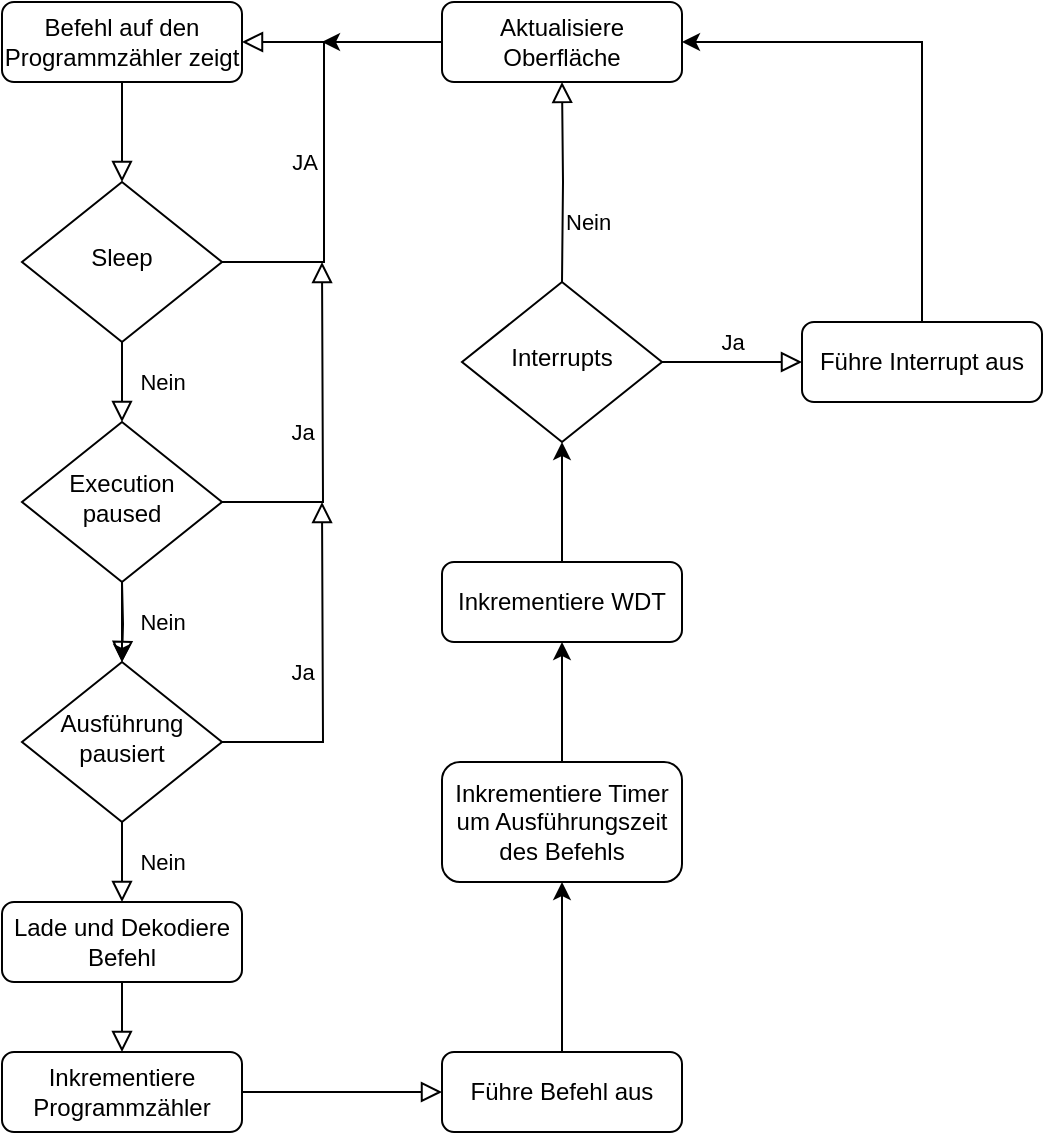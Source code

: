 <mxfile version="26.2.15">
  <diagram id="C5RBs43oDa-KdzZeNtuy" name="Page-1">
    <mxGraphModel dx="1045" dy="766" grid="1" gridSize="10" guides="1" tooltips="1" connect="1" arrows="1" fold="1" page="1" pageScale="1" pageWidth="827" pageHeight="1169" math="0" shadow="0">
      <root>
        <mxCell id="WIyWlLk6GJQsqaUBKTNV-0" />
        <mxCell id="WIyWlLk6GJQsqaUBKTNV-1" parent="WIyWlLk6GJQsqaUBKTNV-0" />
        <mxCell id="WIyWlLk6GJQsqaUBKTNV-2" value="" style="rounded=0;html=1;jettySize=auto;orthogonalLoop=1;fontSize=11;endArrow=block;endFill=0;endSize=8;strokeWidth=1;shadow=0;labelBackgroundColor=none;edgeStyle=orthogonalEdgeStyle;" parent="WIyWlLk6GJQsqaUBKTNV-1" source="WIyWlLk6GJQsqaUBKTNV-3" target="WIyWlLk6GJQsqaUBKTNV-6" edge="1">
          <mxGeometry relative="1" as="geometry" />
        </mxCell>
        <mxCell id="WIyWlLk6GJQsqaUBKTNV-3" value="Befehl auf den Programmzähler zeigt" style="rounded=1;whiteSpace=wrap;html=1;fontSize=12;glass=0;strokeWidth=1;shadow=0;" parent="WIyWlLk6GJQsqaUBKTNV-1" vertex="1">
          <mxGeometry x="40" y="40" width="120" height="40" as="geometry" />
        </mxCell>
        <mxCell id="WIyWlLk6GJQsqaUBKTNV-4" value="Nein" style="rounded=0;html=1;jettySize=auto;orthogonalLoop=1;fontSize=11;endArrow=block;endFill=0;endSize=8;strokeWidth=1;shadow=0;labelBackgroundColor=none;edgeStyle=orthogonalEdgeStyle;" parent="WIyWlLk6GJQsqaUBKTNV-1" source="WIyWlLk6GJQsqaUBKTNV-6" target="WIyWlLk6GJQsqaUBKTNV-10" edge="1">
          <mxGeometry y="20" relative="1" as="geometry">
            <mxPoint as="offset" />
          </mxGeometry>
        </mxCell>
        <mxCell id="WIyWlLk6GJQsqaUBKTNV-5" value="JA" style="edgeStyle=orthogonalEdgeStyle;rounded=0;html=1;jettySize=auto;orthogonalLoop=1;fontSize=11;endArrow=block;endFill=0;endSize=8;strokeWidth=1;shadow=0;labelBackgroundColor=none;entryX=1;entryY=0.5;entryDx=0;entryDy=0;" parent="WIyWlLk6GJQsqaUBKTNV-1" source="WIyWlLk6GJQsqaUBKTNV-6" target="WIyWlLk6GJQsqaUBKTNV-3" edge="1">
          <mxGeometry y="10" relative="1" as="geometry">
            <mxPoint as="offset" />
            <mxPoint x="200" y="60" as="targetPoint" />
            <Array as="points">
              <mxPoint x="201" y="170" />
              <mxPoint x="201" y="60" />
            </Array>
          </mxGeometry>
        </mxCell>
        <mxCell id="WIyWlLk6GJQsqaUBKTNV-6" value="Sleep" style="rhombus;whiteSpace=wrap;html=1;shadow=0;fontFamily=Helvetica;fontSize=12;align=center;strokeWidth=1;spacing=6;spacingTop=-4;" parent="WIyWlLk6GJQsqaUBKTNV-1" vertex="1">
          <mxGeometry x="50" y="130" width="100" height="80" as="geometry" />
        </mxCell>
        <mxCell id="WIyWlLk6GJQsqaUBKTNV-9" value="Ja" style="edgeStyle=orthogonalEdgeStyle;rounded=0;html=1;jettySize=auto;orthogonalLoop=1;fontSize=11;endArrow=block;endFill=0;endSize=8;strokeWidth=1;shadow=0;labelBackgroundColor=none;" parent="WIyWlLk6GJQsqaUBKTNV-1" source="WIyWlLk6GJQsqaUBKTNV-10" edge="1">
          <mxGeometry y="10" relative="1" as="geometry">
            <mxPoint as="offset" />
            <mxPoint x="200" y="170" as="targetPoint" />
          </mxGeometry>
        </mxCell>
        <mxCell id="diVCmk-3B2vcC6fnrOks-9" value="" style="edgeStyle=orthogonalEdgeStyle;rounded=0;orthogonalLoop=1;jettySize=auto;html=1;" edge="1" parent="WIyWlLk6GJQsqaUBKTNV-1" source="WIyWlLk6GJQsqaUBKTNV-10" target="diVCmk-3B2vcC6fnrOks-2">
          <mxGeometry relative="1" as="geometry" />
        </mxCell>
        <mxCell id="WIyWlLk6GJQsqaUBKTNV-10" value="Execution paused" style="rhombus;whiteSpace=wrap;html=1;shadow=0;fontFamily=Helvetica;fontSize=12;align=center;strokeWidth=1;spacing=6;spacingTop=-4;" parent="WIyWlLk6GJQsqaUBKTNV-1" vertex="1">
          <mxGeometry x="50" y="250" width="100" height="80" as="geometry" />
        </mxCell>
        <mxCell id="diVCmk-3B2vcC6fnrOks-0" value="Nein" style="rounded=0;html=1;jettySize=auto;orthogonalLoop=1;fontSize=11;endArrow=block;endFill=0;endSize=8;strokeWidth=1;shadow=0;labelBackgroundColor=none;edgeStyle=orthogonalEdgeStyle;" edge="1" parent="WIyWlLk6GJQsqaUBKTNV-1" target="diVCmk-3B2vcC6fnrOks-2">
          <mxGeometry y="20" relative="1" as="geometry">
            <mxPoint as="offset" />
            <mxPoint x="100" y="330" as="sourcePoint" />
          </mxGeometry>
        </mxCell>
        <mxCell id="diVCmk-3B2vcC6fnrOks-1" value="Ja" style="edgeStyle=orthogonalEdgeStyle;rounded=0;html=1;jettySize=auto;orthogonalLoop=1;fontSize=11;endArrow=block;endFill=0;endSize=8;strokeWidth=1;shadow=0;labelBackgroundColor=none;" edge="1" parent="WIyWlLk6GJQsqaUBKTNV-1" source="diVCmk-3B2vcC6fnrOks-2">
          <mxGeometry x="0.001" y="10" relative="1" as="geometry">
            <mxPoint as="offset" />
            <mxPoint x="200" y="290" as="targetPoint" />
          </mxGeometry>
        </mxCell>
        <mxCell id="diVCmk-3B2vcC6fnrOks-2" value="Ausführung pausiert" style="rhombus;whiteSpace=wrap;html=1;shadow=0;fontFamily=Helvetica;fontSize=12;align=center;strokeWidth=1;spacing=6;spacingTop=-4;" vertex="1" parent="WIyWlLk6GJQsqaUBKTNV-1">
          <mxGeometry x="50" y="370" width="100" height="80" as="geometry" />
        </mxCell>
        <mxCell id="diVCmk-3B2vcC6fnrOks-8" value="Lade und Dekodiere Befehl" style="rounded=1;whiteSpace=wrap;html=1;fontSize=12;glass=0;strokeWidth=1;shadow=0;" vertex="1" parent="WIyWlLk6GJQsqaUBKTNV-1">
          <mxGeometry x="40" y="490" width="120" height="40" as="geometry" />
        </mxCell>
        <mxCell id="diVCmk-3B2vcC6fnrOks-10" value="Nein" style="rounded=0;html=1;jettySize=auto;orthogonalLoop=1;fontSize=11;endArrow=block;endFill=0;endSize=8;strokeWidth=1;shadow=0;labelBackgroundColor=none;edgeStyle=orthogonalEdgeStyle;exitX=0.5;exitY=1;exitDx=0;exitDy=0;entryX=0.5;entryY=0;entryDx=0;entryDy=0;" edge="1" parent="WIyWlLk6GJQsqaUBKTNV-1" source="diVCmk-3B2vcC6fnrOks-2" target="diVCmk-3B2vcC6fnrOks-8">
          <mxGeometry y="20" relative="1" as="geometry">
            <mxPoint as="offset" />
            <mxPoint x="221" y="427" as="sourcePoint" />
            <mxPoint x="221" y="467" as="targetPoint" />
          </mxGeometry>
        </mxCell>
        <mxCell id="diVCmk-3B2vcC6fnrOks-11" value="Inkrementiere Programmzähler" style="rounded=1;whiteSpace=wrap;html=1;fontSize=12;glass=0;strokeWidth=1;shadow=0;" vertex="1" parent="WIyWlLk6GJQsqaUBKTNV-1">
          <mxGeometry x="40" y="565" width="120" height="40" as="geometry" />
        </mxCell>
        <mxCell id="diVCmk-3B2vcC6fnrOks-12" value="" style="rounded=0;html=1;jettySize=auto;orthogonalLoop=1;fontSize=11;endArrow=block;endFill=0;endSize=8;strokeWidth=1;shadow=0;labelBackgroundColor=none;edgeStyle=orthogonalEdgeStyle;entryX=0.5;entryY=0;entryDx=0;entryDy=0;" edge="1" parent="WIyWlLk6GJQsqaUBKTNV-1" target="diVCmk-3B2vcC6fnrOks-11">
          <mxGeometry relative="1" as="geometry">
            <mxPoint x="100" y="530" as="sourcePoint" />
            <mxPoint x="110" y="140" as="targetPoint" />
          </mxGeometry>
        </mxCell>
        <mxCell id="diVCmk-3B2vcC6fnrOks-14" value="Führe Befehl aus" style="rounded=1;whiteSpace=wrap;html=1;fontSize=12;glass=0;strokeWidth=1;shadow=0;" vertex="1" parent="WIyWlLk6GJQsqaUBKTNV-1">
          <mxGeometry x="260" y="565" width="120" height="40" as="geometry" />
        </mxCell>
        <mxCell id="diVCmk-3B2vcC6fnrOks-15" value="" style="rounded=0;html=1;jettySize=auto;orthogonalLoop=1;fontSize=11;endArrow=block;endFill=0;endSize=8;strokeWidth=1;shadow=0;labelBackgroundColor=none;edgeStyle=orthogonalEdgeStyle;entryX=0;entryY=0.5;entryDx=0;entryDy=0;exitX=1;exitY=0.5;exitDx=0;exitDy=0;" edge="1" parent="WIyWlLk6GJQsqaUBKTNV-1" source="diVCmk-3B2vcC6fnrOks-11" target="diVCmk-3B2vcC6fnrOks-14">
          <mxGeometry relative="1" as="geometry">
            <mxPoint x="110" y="540" as="sourcePoint" />
            <mxPoint x="110" y="575" as="targetPoint" />
          </mxGeometry>
        </mxCell>
        <mxCell id="diVCmk-3B2vcC6fnrOks-18" value="Inkrementiere WDT" style="rounded=1;whiteSpace=wrap;html=1;fontSize=12;glass=0;strokeWidth=1;shadow=0;" vertex="1" parent="WIyWlLk6GJQsqaUBKTNV-1">
          <mxGeometry x="260" y="320" width="120" height="40" as="geometry" />
        </mxCell>
        <mxCell id="diVCmk-3B2vcC6fnrOks-19" value="Inkrementiere Timer um Ausführungszeit des Befehls" style="rounded=1;whiteSpace=wrap;html=1;fontSize=12;glass=0;strokeWidth=1;shadow=0;" vertex="1" parent="WIyWlLk6GJQsqaUBKTNV-1">
          <mxGeometry x="260" y="420" width="120" height="60" as="geometry" />
        </mxCell>
        <mxCell id="diVCmk-3B2vcC6fnrOks-21" value="Interrupts" style="rhombus;whiteSpace=wrap;html=1;shadow=0;fontFamily=Helvetica;fontSize=12;align=center;strokeWidth=1;spacing=6;spacingTop=-4;" vertex="1" parent="WIyWlLk6GJQsqaUBKTNV-1">
          <mxGeometry x="270" y="180" width="100" height="80" as="geometry" />
        </mxCell>
        <mxCell id="diVCmk-3B2vcC6fnrOks-22" value="Ja" style="edgeStyle=orthogonalEdgeStyle;rounded=0;html=1;jettySize=auto;orthogonalLoop=1;fontSize=11;endArrow=block;endFill=0;endSize=8;strokeWidth=1;shadow=0;labelBackgroundColor=none;exitX=1;exitY=0.5;exitDx=0;exitDy=0;entryX=0;entryY=0.5;entryDx=0;entryDy=0;" edge="1" parent="WIyWlLk6GJQsqaUBKTNV-1" source="diVCmk-3B2vcC6fnrOks-21" target="diVCmk-3B2vcC6fnrOks-23">
          <mxGeometry y="10" relative="1" as="geometry">
            <mxPoint as="offset" />
            <mxPoint x="160" y="300" as="sourcePoint" />
            <mxPoint x="480" y="270" as="targetPoint" />
          </mxGeometry>
        </mxCell>
        <mxCell id="diVCmk-3B2vcC6fnrOks-23" value="Führe Interrupt aus" style="rounded=1;whiteSpace=wrap;html=1;fontSize=12;glass=0;strokeWidth=1;shadow=0;" vertex="1" parent="WIyWlLk6GJQsqaUBKTNV-1">
          <mxGeometry x="440" y="200" width="120" height="40" as="geometry" />
        </mxCell>
        <mxCell id="diVCmk-3B2vcC6fnrOks-24" value="Aktualisiere Oberfläche" style="rounded=1;whiteSpace=wrap;html=1;fontSize=12;glass=0;strokeWidth=1;shadow=0;" vertex="1" parent="WIyWlLk6GJQsqaUBKTNV-1">
          <mxGeometry x="260" y="40" width="120" height="40" as="geometry" />
        </mxCell>
        <mxCell id="diVCmk-3B2vcC6fnrOks-25" value="" style="endArrow=classic;rounded=0;exitX=0.5;exitY=0;exitDx=0;exitDy=0;entryX=0.5;entryY=1;entryDx=0;entryDy=0;html=1;strokeColor=default;" edge="1" parent="WIyWlLk6GJQsqaUBKTNV-1" source="diVCmk-3B2vcC6fnrOks-14" target="diVCmk-3B2vcC6fnrOks-19">
          <mxGeometry width="50" height="50" relative="1" as="geometry">
            <mxPoint x="440" y="480" as="sourcePoint" />
            <mxPoint x="490" y="430" as="targetPoint" />
          </mxGeometry>
        </mxCell>
        <mxCell id="diVCmk-3B2vcC6fnrOks-26" value="" style="endArrow=classic;html=1;rounded=0;exitX=0.5;exitY=0;exitDx=0;exitDy=0;entryX=0.5;entryY=1;entryDx=0;entryDy=0;" edge="1" parent="WIyWlLk6GJQsqaUBKTNV-1" source="diVCmk-3B2vcC6fnrOks-19" target="diVCmk-3B2vcC6fnrOks-18">
          <mxGeometry width="50" height="50" relative="1" as="geometry">
            <mxPoint x="330" y="575" as="sourcePoint" />
            <mxPoint x="330" y="490" as="targetPoint" />
          </mxGeometry>
        </mxCell>
        <mxCell id="diVCmk-3B2vcC6fnrOks-27" value="" style="endArrow=classic;html=1;rounded=0;exitX=0.5;exitY=0;exitDx=0;exitDy=0;entryX=0.5;entryY=1;entryDx=0;entryDy=0;fontColor=default;labelBackgroundColor=default;" edge="1" parent="WIyWlLk6GJQsqaUBKTNV-1" source="diVCmk-3B2vcC6fnrOks-18" target="diVCmk-3B2vcC6fnrOks-21">
          <mxGeometry width="50" height="50" relative="1" as="geometry">
            <mxPoint x="340" y="585" as="sourcePoint" />
            <mxPoint x="340" y="500" as="targetPoint" />
          </mxGeometry>
        </mxCell>
        <mxCell id="diVCmk-3B2vcC6fnrOks-28" value="" style="endArrow=classic;html=1;rounded=0;exitX=0.5;exitY=0;exitDx=0;exitDy=0;entryX=1;entryY=0.5;entryDx=0;entryDy=0;" edge="1" parent="WIyWlLk6GJQsqaUBKTNV-1" source="diVCmk-3B2vcC6fnrOks-23" target="diVCmk-3B2vcC6fnrOks-24">
          <mxGeometry width="50" height="50" relative="1" as="geometry">
            <mxPoint x="350" y="595" as="sourcePoint" />
            <mxPoint x="390" y="100" as="targetPoint" />
            <Array as="points">
              <mxPoint x="500" y="60" />
            </Array>
          </mxGeometry>
        </mxCell>
        <mxCell id="diVCmk-3B2vcC6fnrOks-30" value="" style="endArrow=classic;html=1;rounded=0;exitX=0;exitY=0.5;exitDx=0;exitDy=0;" edge="1" parent="WIyWlLk6GJQsqaUBKTNV-1" source="diVCmk-3B2vcC6fnrOks-24">
          <mxGeometry width="50" height="50" relative="1" as="geometry">
            <mxPoint x="330" y="330" as="sourcePoint" />
            <mxPoint x="200" y="60" as="targetPoint" />
          </mxGeometry>
        </mxCell>
        <mxCell id="diVCmk-3B2vcC6fnrOks-31" value="Nein" style="rounded=0;html=1;jettySize=auto;orthogonalLoop=1;fontSize=11;endArrow=block;endFill=0;endSize=8;strokeWidth=1;shadow=0;labelBackgroundColor=none;edgeStyle=orthogonalEdgeStyle;entryX=0.5;entryY=1;entryDx=0;entryDy=0;align=left;" edge="1" parent="WIyWlLk6GJQsqaUBKTNV-1" target="diVCmk-3B2vcC6fnrOks-24">
          <mxGeometry x="-0.403" relative="1" as="geometry">
            <mxPoint as="offset" />
            <mxPoint x="320" y="180" as="sourcePoint" />
            <mxPoint x="110" y="260" as="targetPoint" />
          </mxGeometry>
        </mxCell>
      </root>
    </mxGraphModel>
  </diagram>
</mxfile>
